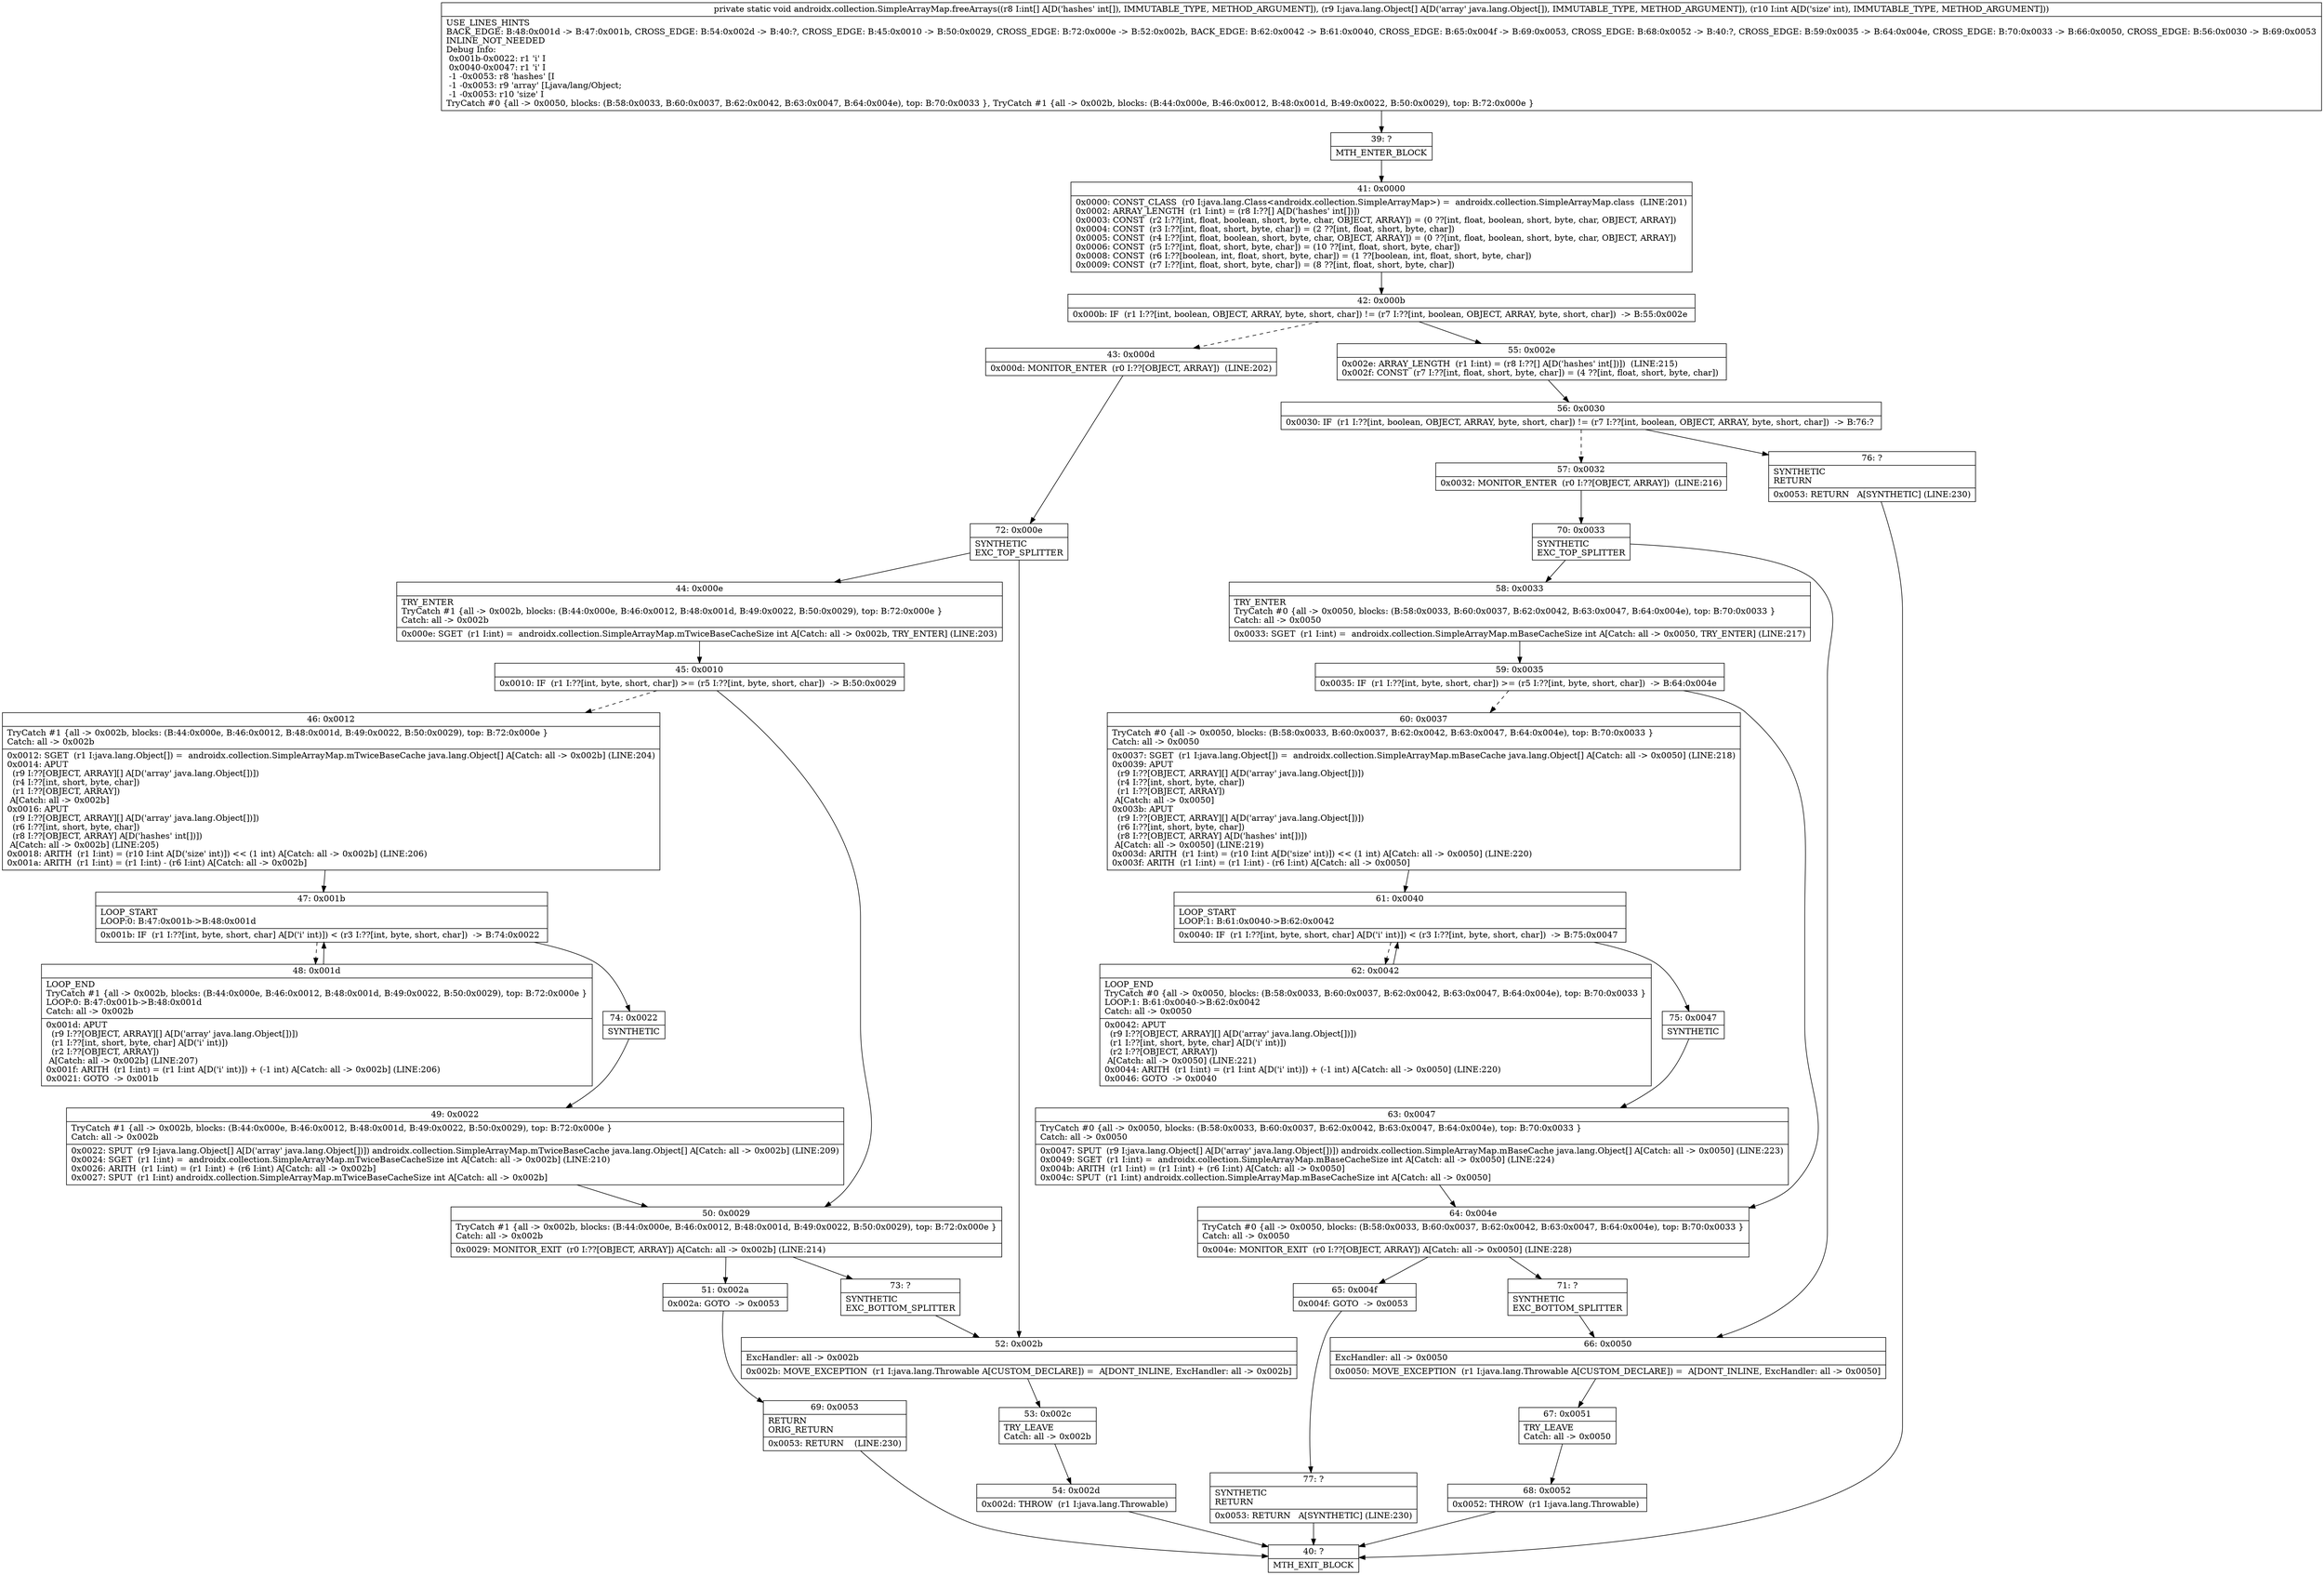 digraph "CFG forandroidx.collection.SimpleArrayMap.freeArrays([I[Ljava\/lang\/Object;I)V" {
Node_39 [shape=record,label="{39\:\ ?|MTH_ENTER_BLOCK\l}"];
Node_41 [shape=record,label="{41\:\ 0x0000|0x0000: CONST_CLASS  (r0 I:java.lang.Class\<androidx.collection.SimpleArrayMap\>) =  androidx.collection.SimpleArrayMap.class  (LINE:201)\l0x0002: ARRAY_LENGTH  (r1 I:int) = (r8 I:??[] A[D('hashes' int[])]) \l0x0003: CONST  (r2 I:??[int, float, boolean, short, byte, char, OBJECT, ARRAY]) = (0 ??[int, float, boolean, short, byte, char, OBJECT, ARRAY]) \l0x0004: CONST  (r3 I:??[int, float, short, byte, char]) = (2 ??[int, float, short, byte, char]) \l0x0005: CONST  (r4 I:??[int, float, boolean, short, byte, char, OBJECT, ARRAY]) = (0 ??[int, float, boolean, short, byte, char, OBJECT, ARRAY]) \l0x0006: CONST  (r5 I:??[int, float, short, byte, char]) = (10 ??[int, float, short, byte, char]) \l0x0008: CONST  (r6 I:??[boolean, int, float, short, byte, char]) = (1 ??[boolean, int, float, short, byte, char]) \l0x0009: CONST  (r7 I:??[int, float, short, byte, char]) = (8 ??[int, float, short, byte, char]) \l}"];
Node_42 [shape=record,label="{42\:\ 0x000b|0x000b: IF  (r1 I:??[int, boolean, OBJECT, ARRAY, byte, short, char]) != (r7 I:??[int, boolean, OBJECT, ARRAY, byte, short, char])  \-\> B:55:0x002e \l}"];
Node_43 [shape=record,label="{43\:\ 0x000d|0x000d: MONITOR_ENTER  (r0 I:??[OBJECT, ARRAY])  (LINE:202)\l}"];
Node_72 [shape=record,label="{72\:\ 0x000e|SYNTHETIC\lEXC_TOP_SPLITTER\l}"];
Node_44 [shape=record,label="{44\:\ 0x000e|TRY_ENTER\lTryCatch #1 \{all \-\> 0x002b, blocks: (B:44:0x000e, B:46:0x0012, B:48:0x001d, B:49:0x0022, B:50:0x0029), top: B:72:0x000e \}\lCatch: all \-\> 0x002b\l|0x000e: SGET  (r1 I:int) =  androidx.collection.SimpleArrayMap.mTwiceBaseCacheSize int A[Catch: all \-\> 0x002b, TRY_ENTER] (LINE:203)\l}"];
Node_45 [shape=record,label="{45\:\ 0x0010|0x0010: IF  (r1 I:??[int, byte, short, char]) \>= (r5 I:??[int, byte, short, char])  \-\> B:50:0x0029 \l}"];
Node_46 [shape=record,label="{46\:\ 0x0012|TryCatch #1 \{all \-\> 0x002b, blocks: (B:44:0x000e, B:46:0x0012, B:48:0x001d, B:49:0x0022, B:50:0x0029), top: B:72:0x000e \}\lCatch: all \-\> 0x002b\l|0x0012: SGET  (r1 I:java.lang.Object[]) =  androidx.collection.SimpleArrayMap.mTwiceBaseCache java.lang.Object[] A[Catch: all \-\> 0x002b] (LINE:204)\l0x0014: APUT  \l  (r9 I:??[OBJECT, ARRAY][] A[D('array' java.lang.Object[])])\l  (r4 I:??[int, short, byte, char])\l  (r1 I:??[OBJECT, ARRAY])\l A[Catch: all \-\> 0x002b]\l0x0016: APUT  \l  (r9 I:??[OBJECT, ARRAY][] A[D('array' java.lang.Object[])])\l  (r6 I:??[int, short, byte, char])\l  (r8 I:??[OBJECT, ARRAY] A[D('hashes' int[])])\l A[Catch: all \-\> 0x002b] (LINE:205)\l0x0018: ARITH  (r1 I:int) = (r10 I:int A[D('size' int)]) \<\< (1 int) A[Catch: all \-\> 0x002b] (LINE:206)\l0x001a: ARITH  (r1 I:int) = (r1 I:int) \- (r6 I:int) A[Catch: all \-\> 0x002b]\l}"];
Node_47 [shape=record,label="{47\:\ 0x001b|LOOP_START\lLOOP:0: B:47:0x001b\-\>B:48:0x001d\l|0x001b: IF  (r1 I:??[int, byte, short, char] A[D('i' int)]) \< (r3 I:??[int, byte, short, char])  \-\> B:74:0x0022 \l}"];
Node_48 [shape=record,label="{48\:\ 0x001d|LOOP_END\lTryCatch #1 \{all \-\> 0x002b, blocks: (B:44:0x000e, B:46:0x0012, B:48:0x001d, B:49:0x0022, B:50:0x0029), top: B:72:0x000e \}\lLOOP:0: B:47:0x001b\-\>B:48:0x001d\lCatch: all \-\> 0x002b\l|0x001d: APUT  \l  (r9 I:??[OBJECT, ARRAY][] A[D('array' java.lang.Object[])])\l  (r1 I:??[int, short, byte, char] A[D('i' int)])\l  (r2 I:??[OBJECT, ARRAY])\l A[Catch: all \-\> 0x002b] (LINE:207)\l0x001f: ARITH  (r1 I:int) = (r1 I:int A[D('i' int)]) + (\-1 int) A[Catch: all \-\> 0x002b] (LINE:206)\l0x0021: GOTO  \-\> 0x001b \l}"];
Node_74 [shape=record,label="{74\:\ 0x0022|SYNTHETIC\l}"];
Node_49 [shape=record,label="{49\:\ 0x0022|TryCatch #1 \{all \-\> 0x002b, blocks: (B:44:0x000e, B:46:0x0012, B:48:0x001d, B:49:0x0022, B:50:0x0029), top: B:72:0x000e \}\lCatch: all \-\> 0x002b\l|0x0022: SPUT  (r9 I:java.lang.Object[] A[D('array' java.lang.Object[])]) androidx.collection.SimpleArrayMap.mTwiceBaseCache java.lang.Object[] A[Catch: all \-\> 0x002b] (LINE:209)\l0x0024: SGET  (r1 I:int) =  androidx.collection.SimpleArrayMap.mTwiceBaseCacheSize int A[Catch: all \-\> 0x002b] (LINE:210)\l0x0026: ARITH  (r1 I:int) = (r1 I:int) + (r6 I:int) A[Catch: all \-\> 0x002b]\l0x0027: SPUT  (r1 I:int) androidx.collection.SimpleArrayMap.mTwiceBaseCacheSize int A[Catch: all \-\> 0x002b]\l}"];
Node_50 [shape=record,label="{50\:\ 0x0029|TryCatch #1 \{all \-\> 0x002b, blocks: (B:44:0x000e, B:46:0x0012, B:48:0x001d, B:49:0x0022, B:50:0x0029), top: B:72:0x000e \}\lCatch: all \-\> 0x002b\l|0x0029: MONITOR_EXIT  (r0 I:??[OBJECT, ARRAY]) A[Catch: all \-\> 0x002b] (LINE:214)\l}"];
Node_51 [shape=record,label="{51\:\ 0x002a|0x002a: GOTO  \-\> 0x0053 \l}"];
Node_69 [shape=record,label="{69\:\ 0x0053|RETURN\lORIG_RETURN\l|0x0053: RETURN    (LINE:230)\l}"];
Node_40 [shape=record,label="{40\:\ ?|MTH_EXIT_BLOCK\l}"];
Node_73 [shape=record,label="{73\:\ ?|SYNTHETIC\lEXC_BOTTOM_SPLITTER\l}"];
Node_52 [shape=record,label="{52\:\ 0x002b|ExcHandler: all \-\> 0x002b\l|0x002b: MOVE_EXCEPTION  (r1 I:java.lang.Throwable A[CUSTOM_DECLARE]) =  A[DONT_INLINE, ExcHandler: all \-\> 0x002b]\l}"];
Node_53 [shape=record,label="{53\:\ 0x002c|TRY_LEAVE\lCatch: all \-\> 0x002b\l}"];
Node_54 [shape=record,label="{54\:\ 0x002d|0x002d: THROW  (r1 I:java.lang.Throwable) \l}"];
Node_55 [shape=record,label="{55\:\ 0x002e|0x002e: ARRAY_LENGTH  (r1 I:int) = (r8 I:??[] A[D('hashes' int[])])  (LINE:215)\l0x002f: CONST  (r7 I:??[int, float, short, byte, char]) = (4 ??[int, float, short, byte, char]) \l}"];
Node_56 [shape=record,label="{56\:\ 0x0030|0x0030: IF  (r1 I:??[int, boolean, OBJECT, ARRAY, byte, short, char]) != (r7 I:??[int, boolean, OBJECT, ARRAY, byte, short, char])  \-\> B:76:? \l}"];
Node_57 [shape=record,label="{57\:\ 0x0032|0x0032: MONITOR_ENTER  (r0 I:??[OBJECT, ARRAY])  (LINE:216)\l}"];
Node_70 [shape=record,label="{70\:\ 0x0033|SYNTHETIC\lEXC_TOP_SPLITTER\l}"];
Node_58 [shape=record,label="{58\:\ 0x0033|TRY_ENTER\lTryCatch #0 \{all \-\> 0x0050, blocks: (B:58:0x0033, B:60:0x0037, B:62:0x0042, B:63:0x0047, B:64:0x004e), top: B:70:0x0033 \}\lCatch: all \-\> 0x0050\l|0x0033: SGET  (r1 I:int) =  androidx.collection.SimpleArrayMap.mBaseCacheSize int A[Catch: all \-\> 0x0050, TRY_ENTER] (LINE:217)\l}"];
Node_59 [shape=record,label="{59\:\ 0x0035|0x0035: IF  (r1 I:??[int, byte, short, char]) \>= (r5 I:??[int, byte, short, char])  \-\> B:64:0x004e \l}"];
Node_60 [shape=record,label="{60\:\ 0x0037|TryCatch #0 \{all \-\> 0x0050, blocks: (B:58:0x0033, B:60:0x0037, B:62:0x0042, B:63:0x0047, B:64:0x004e), top: B:70:0x0033 \}\lCatch: all \-\> 0x0050\l|0x0037: SGET  (r1 I:java.lang.Object[]) =  androidx.collection.SimpleArrayMap.mBaseCache java.lang.Object[] A[Catch: all \-\> 0x0050] (LINE:218)\l0x0039: APUT  \l  (r9 I:??[OBJECT, ARRAY][] A[D('array' java.lang.Object[])])\l  (r4 I:??[int, short, byte, char])\l  (r1 I:??[OBJECT, ARRAY])\l A[Catch: all \-\> 0x0050]\l0x003b: APUT  \l  (r9 I:??[OBJECT, ARRAY][] A[D('array' java.lang.Object[])])\l  (r6 I:??[int, short, byte, char])\l  (r8 I:??[OBJECT, ARRAY] A[D('hashes' int[])])\l A[Catch: all \-\> 0x0050] (LINE:219)\l0x003d: ARITH  (r1 I:int) = (r10 I:int A[D('size' int)]) \<\< (1 int) A[Catch: all \-\> 0x0050] (LINE:220)\l0x003f: ARITH  (r1 I:int) = (r1 I:int) \- (r6 I:int) A[Catch: all \-\> 0x0050]\l}"];
Node_61 [shape=record,label="{61\:\ 0x0040|LOOP_START\lLOOP:1: B:61:0x0040\-\>B:62:0x0042\l|0x0040: IF  (r1 I:??[int, byte, short, char] A[D('i' int)]) \< (r3 I:??[int, byte, short, char])  \-\> B:75:0x0047 \l}"];
Node_62 [shape=record,label="{62\:\ 0x0042|LOOP_END\lTryCatch #0 \{all \-\> 0x0050, blocks: (B:58:0x0033, B:60:0x0037, B:62:0x0042, B:63:0x0047, B:64:0x004e), top: B:70:0x0033 \}\lLOOP:1: B:61:0x0040\-\>B:62:0x0042\lCatch: all \-\> 0x0050\l|0x0042: APUT  \l  (r9 I:??[OBJECT, ARRAY][] A[D('array' java.lang.Object[])])\l  (r1 I:??[int, short, byte, char] A[D('i' int)])\l  (r2 I:??[OBJECT, ARRAY])\l A[Catch: all \-\> 0x0050] (LINE:221)\l0x0044: ARITH  (r1 I:int) = (r1 I:int A[D('i' int)]) + (\-1 int) A[Catch: all \-\> 0x0050] (LINE:220)\l0x0046: GOTO  \-\> 0x0040 \l}"];
Node_75 [shape=record,label="{75\:\ 0x0047|SYNTHETIC\l}"];
Node_63 [shape=record,label="{63\:\ 0x0047|TryCatch #0 \{all \-\> 0x0050, blocks: (B:58:0x0033, B:60:0x0037, B:62:0x0042, B:63:0x0047, B:64:0x004e), top: B:70:0x0033 \}\lCatch: all \-\> 0x0050\l|0x0047: SPUT  (r9 I:java.lang.Object[] A[D('array' java.lang.Object[])]) androidx.collection.SimpleArrayMap.mBaseCache java.lang.Object[] A[Catch: all \-\> 0x0050] (LINE:223)\l0x0049: SGET  (r1 I:int) =  androidx.collection.SimpleArrayMap.mBaseCacheSize int A[Catch: all \-\> 0x0050] (LINE:224)\l0x004b: ARITH  (r1 I:int) = (r1 I:int) + (r6 I:int) A[Catch: all \-\> 0x0050]\l0x004c: SPUT  (r1 I:int) androidx.collection.SimpleArrayMap.mBaseCacheSize int A[Catch: all \-\> 0x0050]\l}"];
Node_64 [shape=record,label="{64\:\ 0x004e|TryCatch #0 \{all \-\> 0x0050, blocks: (B:58:0x0033, B:60:0x0037, B:62:0x0042, B:63:0x0047, B:64:0x004e), top: B:70:0x0033 \}\lCatch: all \-\> 0x0050\l|0x004e: MONITOR_EXIT  (r0 I:??[OBJECT, ARRAY]) A[Catch: all \-\> 0x0050] (LINE:228)\l}"];
Node_65 [shape=record,label="{65\:\ 0x004f|0x004f: GOTO  \-\> 0x0053 \l}"];
Node_77 [shape=record,label="{77\:\ ?|SYNTHETIC\lRETURN\l|0x0053: RETURN   A[SYNTHETIC] (LINE:230)\l}"];
Node_71 [shape=record,label="{71\:\ ?|SYNTHETIC\lEXC_BOTTOM_SPLITTER\l}"];
Node_66 [shape=record,label="{66\:\ 0x0050|ExcHandler: all \-\> 0x0050\l|0x0050: MOVE_EXCEPTION  (r1 I:java.lang.Throwable A[CUSTOM_DECLARE]) =  A[DONT_INLINE, ExcHandler: all \-\> 0x0050]\l}"];
Node_67 [shape=record,label="{67\:\ 0x0051|TRY_LEAVE\lCatch: all \-\> 0x0050\l}"];
Node_68 [shape=record,label="{68\:\ 0x0052|0x0052: THROW  (r1 I:java.lang.Throwable) \l}"];
Node_76 [shape=record,label="{76\:\ ?|SYNTHETIC\lRETURN\l|0x0053: RETURN   A[SYNTHETIC] (LINE:230)\l}"];
MethodNode[shape=record,label="{private static void androidx.collection.SimpleArrayMap.freeArrays((r8 I:int[] A[D('hashes' int[]), IMMUTABLE_TYPE, METHOD_ARGUMENT]), (r9 I:java.lang.Object[] A[D('array' java.lang.Object[]), IMMUTABLE_TYPE, METHOD_ARGUMENT]), (r10 I:int A[D('size' int), IMMUTABLE_TYPE, METHOD_ARGUMENT]))  | USE_LINES_HINTS\lBACK_EDGE: B:48:0x001d \-\> B:47:0x001b, CROSS_EDGE: B:54:0x002d \-\> B:40:?, CROSS_EDGE: B:45:0x0010 \-\> B:50:0x0029, CROSS_EDGE: B:72:0x000e \-\> B:52:0x002b, BACK_EDGE: B:62:0x0042 \-\> B:61:0x0040, CROSS_EDGE: B:65:0x004f \-\> B:69:0x0053, CROSS_EDGE: B:68:0x0052 \-\> B:40:?, CROSS_EDGE: B:59:0x0035 \-\> B:64:0x004e, CROSS_EDGE: B:70:0x0033 \-\> B:66:0x0050, CROSS_EDGE: B:56:0x0030 \-\> B:69:0x0053\lINLINE_NOT_NEEDED\lDebug Info:\l  0x001b\-0x0022: r1 'i' I\l  0x0040\-0x0047: r1 'i' I\l  \-1 \-0x0053: r8 'hashes' [I\l  \-1 \-0x0053: r9 'array' [Ljava\/lang\/Object;\l  \-1 \-0x0053: r10 'size' I\lTryCatch #0 \{all \-\> 0x0050, blocks: (B:58:0x0033, B:60:0x0037, B:62:0x0042, B:63:0x0047, B:64:0x004e), top: B:70:0x0033 \}, TryCatch #1 \{all \-\> 0x002b, blocks: (B:44:0x000e, B:46:0x0012, B:48:0x001d, B:49:0x0022, B:50:0x0029), top: B:72:0x000e \}\l}"];
MethodNode -> Node_39;Node_39 -> Node_41;
Node_41 -> Node_42;
Node_42 -> Node_43[style=dashed];
Node_42 -> Node_55;
Node_43 -> Node_72;
Node_72 -> Node_44;
Node_72 -> Node_52;
Node_44 -> Node_45;
Node_45 -> Node_46[style=dashed];
Node_45 -> Node_50;
Node_46 -> Node_47;
Node_47 -> Node_48[style=dashed];
Node_47 -> Node_74;
Node_48 -> Node_47;
Node_74 -> Node_49;
Node_49 -> Node_50;
Node_50 -> Node_51;
Node_50 -> Node_73;
Node_51 -> Node_69;
Node_69 -> Node_40;
Node_73 -> Node_52;
Node_52 -> Node_53;
Node_53 -> Node_54;
Node_54 -> Node_40;
Node_55 -> Node_56;
Node_56 -> Node_57[style=dashed];
Node_56 -> Node_76;
Node_57 -> Node_70;
Node_70 -> Node_58;
Node_70 -> Node_66;
Node_58 -> Node_59;
Node_59 -> Node_60[style=dashed];
Node_59 -> Node_64;
Node_60 -> Node_61;
Node_61 -> Node_62[style=dashed];
Node_61 -> Node_75;
Node_62 -> Node_61;
Node_75 -> Node_63;
Node_63 -> Node_64;
Node_64 -> Node_65;
Node_64 -> Node_71;
Node_65 -> Node_77;
Node_77 -> Node_40;
Node_71 -> Node_66;
Node_66 -> Node_67;
Node_67 -> Node_68;
Node_68 -> Node_40;
Node_76 -> Node_40;
}

